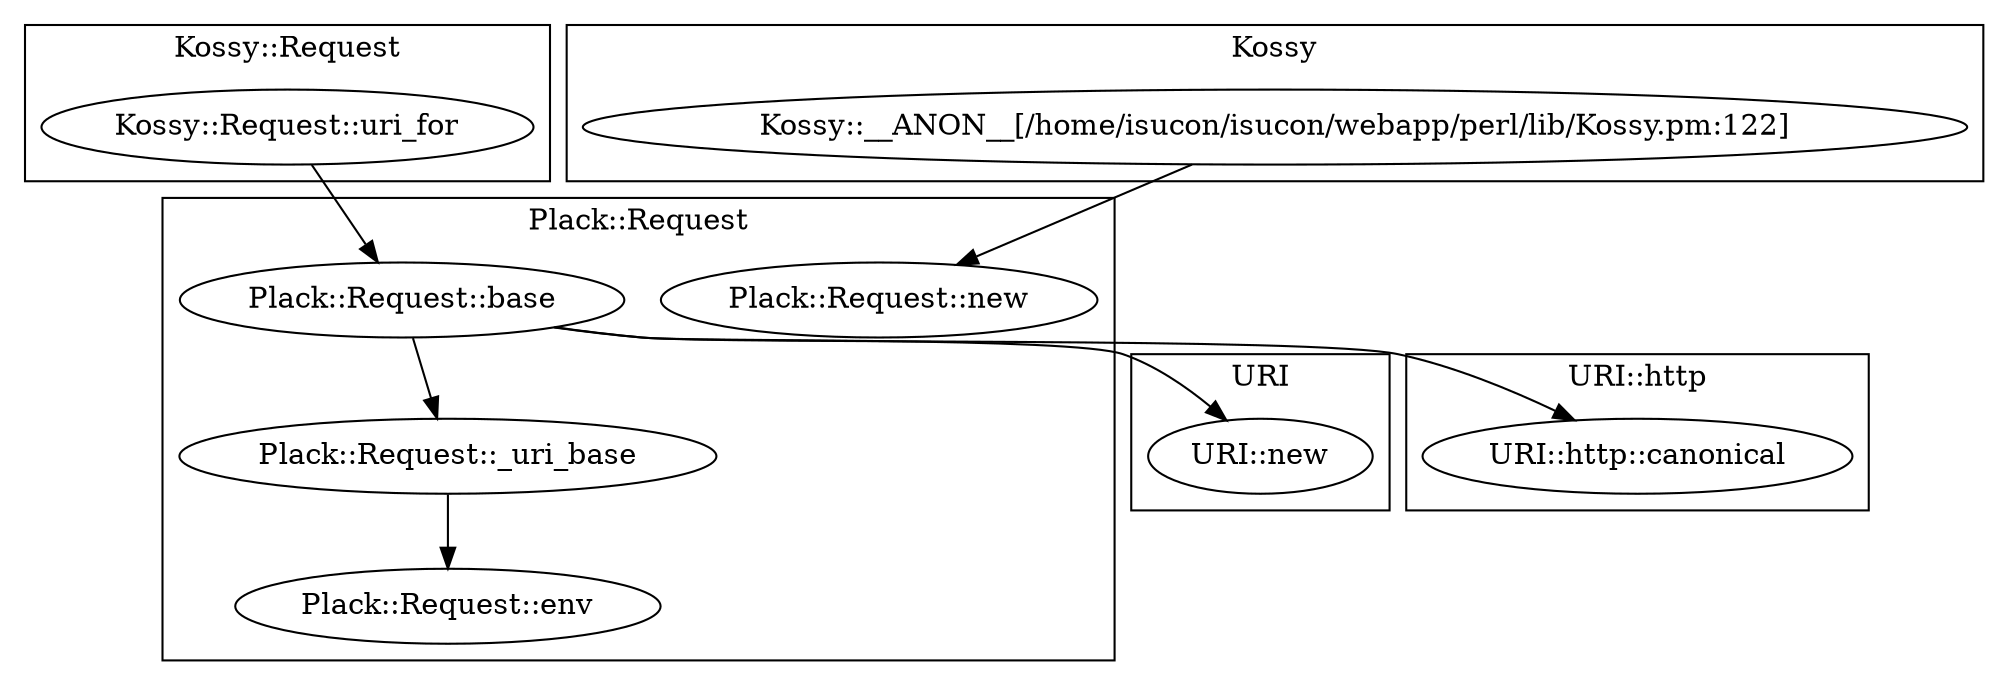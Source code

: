 digraph {
graph [overlap=false]
subgraph cluster_Plack_Request {
	label="Plack::Request";
	"Plack::Request::new";
	"Plack::Request::_uri_base";
	"Plack::Request::env";
	"Plack::Request::base";
}
subgraph cluster_Kossy_Request {
	label="Kossy::Request";
	"Kossy::Request::uri_for";
}
subgraph cluster_URI {
	label="URI";
	"URI::new";
}
subgraph cluster_URI_http {
	label="URI::http";
	"URI::http::canonical";
}
subgraph cluster_Kossy {
	label="Kossy";
	"Kossy::__ANON__[/home/isucon/isucon/webapp/perl/lib/Kossy.pm:122]";
}
"Plack::Request::_uri_base" -> "Plack::Request::env";
"Kossy::Request::uri_for" -> "Plack::Request::base";
"Plack::Request::base" -> "URI::http::canonical";
"Kossy::__ANON__[/home/isucon/isucon/webapp/perl/lib/Kossy.pm:122]" -> "Plack::Request::new";
"Plack::Request::base" -> "URI::new";
"Plack::Request::base" -> "Plack::Request::_uri_base";
}
